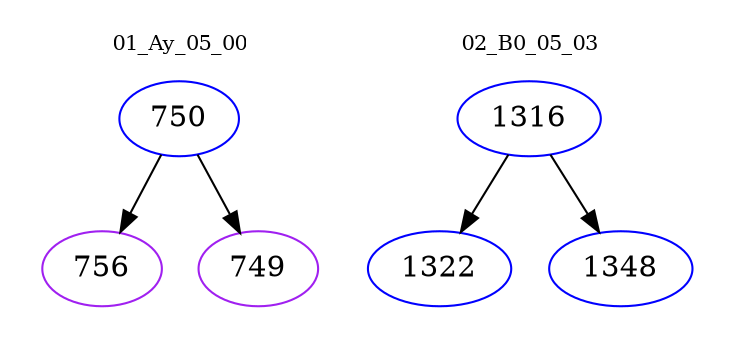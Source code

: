 digraph{
subgraph cluster_0 {
color = white
label = "01_Ay_05_00";
fontsize=10;
T0_750 [label="750", color="blue"]
T0_750 -> T0_756 [color="black"]
T0_756 [label="756", color="purple"]
T0_750 -> T0_749 [color="black"]
T0_749 [label="749", color="purple"]
}
subgraph cluster_1 {
color = white
label = "02_B0_05_03";
fontsize=10;
T1_1316 [label="1316", color="blue"]
T1_1316 -> T1_1322 [color="black"]
T1_1322 [label="1322", color="blue"]
T1_1316 -> T1_1348 [color="black"]
T1_1348 [label="1348", color="blue"]
}
}
